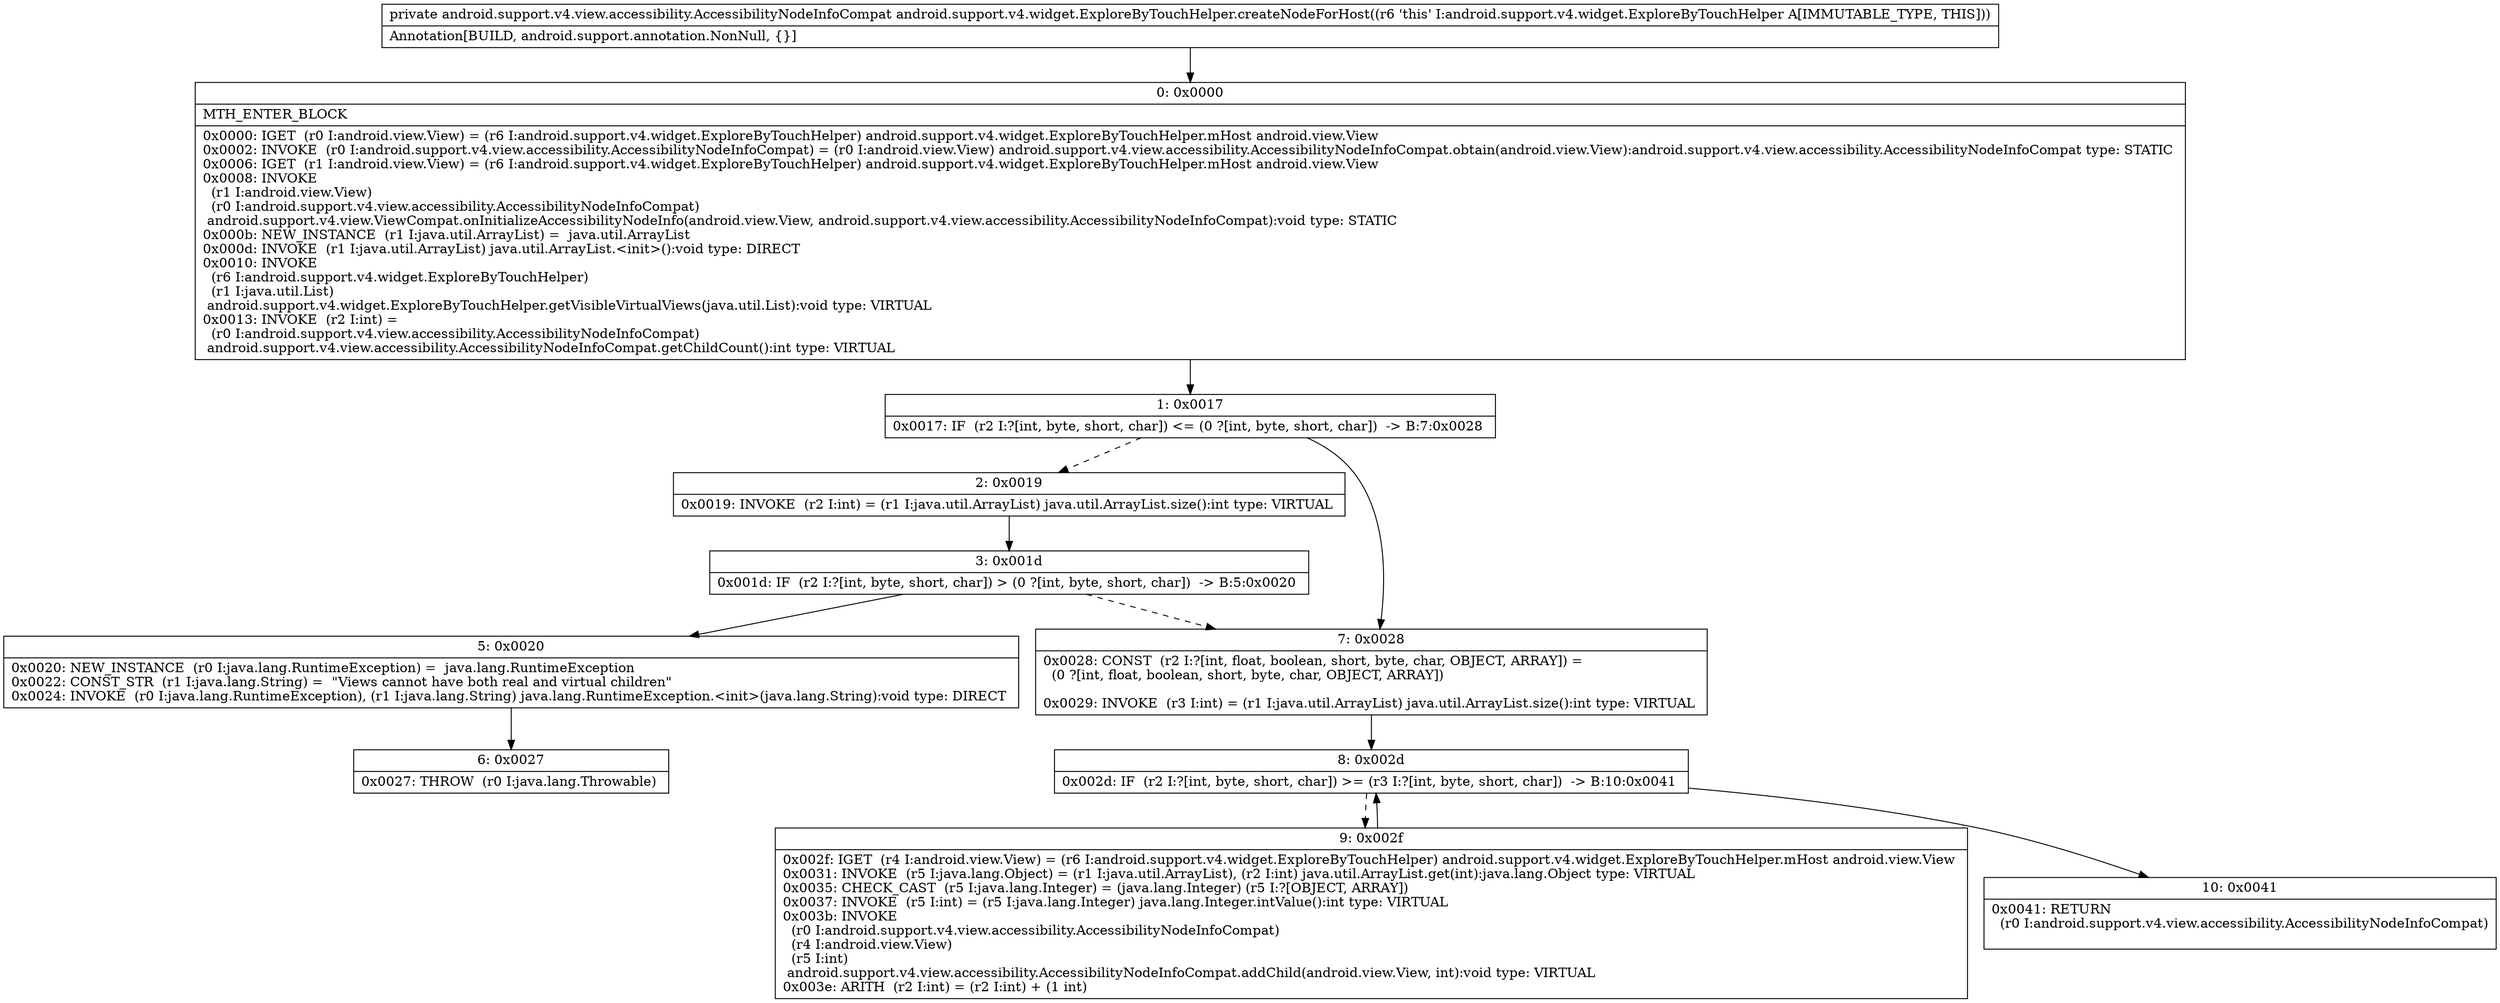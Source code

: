 digraph "CFG forandroid.support.v4.widget.ExploreByTouchHelper.createNodeForHost()Landroid\/support\/v4\/view\/accessibility\/AccessibilityNodeInfoCompat;" {
Node_0 [shape=record,label="{0\:\ 0x0000|MTH_ENTER_BLOCK\l|0x0000: IGET  (r0 I:android.view.View) = (r6 I:android.support.v4.widget.ExploreByTouchHelper) android.support.v4.widget.ExploreByTouchHelper.mHost android.view.View \l0x0002: INVOKE  (r0 I:android.support.v4.view.accessibility.AccessibilityNodeInfoCompat) = (r0 I:android.view.View) android.support.v4.view.accessibility.AccessibilityNodeInfoCompat.obtain(android.view.View):android.support.v4.view.accessibility.AccessibilityNodeInfoCompat type: STATIC \l0x0006: IGET  (r1 I:android.view.View) = (r6 I:android.support.v4.widget.ExploreByTouchHelper) android.support.v4.widget.ExploreByTouchHelper.mHost android.view.View \l0x0008: INVOKE  \l  (r1 I:android.view.View)\l  (r0 I:android.support.v4.view.accessibility.AccessibilityNodeInfoCompat)\l android.support.v4.view.ViewCompat.onInitializeAccessibilityNodeInfo(android.view.View, android.support.v4.view.accessibility.AccessibilityNodeInfoCompat):void type: STATIC \l0x000b: NEW_INSTANCE  (r1 I:java.util.ArrayList) =  java.util.ArrayList \l0x000d: INVOKE  (r1 I:java.util.ArrayList) java.util.ArrayList.\<init\>():void type: DIRECT \l0x0010: INVOKE  \l  (r6 I:android.support.v4.widget.ExploreByTouchHelper)\l  (r1 I:java.util.List)\l android.support.v4.widget.ExploreByTouchHelper.getVisibleVirtualViews(java.util.List):void type: VIRTUAL \l0x0013: INVOKE  (r2 I:int) = \l  (r0 I:android.support.v4.view.accessibility.AccessibilityNodeInfoCompat)\l android.support.v4.view.accessibility.AccessibilityNodeInfoCompat.getChildCount():int type: VIRTUAL \l}"];
Node_1 [shape=record,label="{1\:\ 0x0017|0x0017: IF  (r2 I:?[int, byte, short, char]) \<= (0 ?[int, byte, short, char])  \-\> B:7:0x0028 \l}"];
Node_2 [shape=record,label="{2\:\ 0x0019|0x0019: INVOKE  (r2 I:int) = (r1 I:java.util.ArrayList) java.util.ArrayList.size():int type: VIRTUAL \l}"];
Node_3 [shape=record,label="{3\:\ 0x001d|0x001d: IF  (r2 I:?[int, byte, short, char]) \> (0 ?[int, byte, short, char])  \-\> B:5:0x0020 \l}"];
Node_5 [shape=record,label="{5\:\ 0x0020|0x0020: NEW_INSTANCE  (r0 I:java.lang.RuntimeException) =  java.lang.RuntimeException \l0x0022: CONST_STR  (r1 I:java.lang.String) =  \"Views cannot have both real and virtual children\" \l0x0024: INVOKE  (r0 I:java.lang.RuntimeException), (r1 I:java.lang.String) java.lang.RuntimeException.\<init\>(java.lang.String):void type: DIRECT \l}"];
Node_6 [shape=record,label="{6\:\ 0x0027|0x0027: THROW  (r0 I:java.lang.Throwable) \l}"];
Node_7 [shape=record,label="{7\:\ 0x0028|0x0028: CONST  (r2 I:?[int, float, boolean, short, byte, char, OBJECT, ARRAY]) = \l  (0 ?[int, float, boolean, short, byte, char, OBJECT, ARRAY])\l \l0x0029: INVOKE  (r3 I:int) = (r1 I:java.util.ArrayList) java.util.ArrayList.size():int type: VIRTUAL \l}"];
Node_8 [shape=record,label="{8\:\ 0x002d|0x002d: IF  (r2 I:?[int, byte, short, char]) \>= (r3 I:?[int, byte, short, char])  \-\> B:10:0x0041 \l}"];
Node_9 [shape=record,label="{9\:\ 0x002f|0x002f: IGET  (r4 I:android.view.View) = (r6 I:android.support.v4.widget.ExploreByTouchHelper) android.support.v4.widget.ExploreByTouchHelper.mHost android.view.View \l0x0031: INVOKE  (r5 I:java.lang.Object) = (r1 I:java.util.ArrayList), (r2 I:int) java.util.ArrayList.get(int):java.lang.Object type: VIRTUAL \l0x0035: CHECK_CAST  (r5 I:java.lang.Integer) = (java.lang.Integer) (r5 I:?[OBJECT, ARRAY]) \l0x0037: INVOKE  (r5 I:int) = (r5 I:java.lang.Integer) java.lang.Integer.intValue():int type: VIRTUAL \l0x003b: INVOKE  \l  (r0 I:android.support.v4.view.accessibility.AccessibilityNodeInfoCompat)\l  (r4 I:android.view.View)\l  (r5 I:int)\l android.support.v4.view.accessibility.AccessibilityNodeInfoCompat.addChild(android.view.View, int):void type: VIRTUAL \l0x003e: ARITH  (r2 I:int) = (r2 I:int) + (1 int) \l}"];
Node_10 [shape=record,label="{10\:\ 0x0041|0x0041: RETURN  \l  (r0 I:android.support.v4.view.accessibility.AccessibilityNodeInfoCompat)\l \l}"];
MethodNode[shape=record,label="{private android.support.v4.view.accessibility.AccessibilityNodeInfoCompat android.support.v4.widget.ExploreByTouchHelper.createNodeForHost((r6 'this' I:android.support.v4.widget.ExploreByTouchHelper A[IMMUTABLE_TYPE, THIS]))  | Annotation[BUILD, android.support.annotation.NonNull, \{\}]\l}"];
MethodNode -> Node_0;
Node_0 -> Node_1;
Node_1 -> Node_2[style=dashed];
Node_1 -> Node_7;
Node_2 -> Node_3;
Node_3 -> Node_5;
Node_3 -> Node_7[style=dashed];
Node_5 -> Node_6;
Node_7 -> Node_8;
Node_8 -> Node_9[style=dashed];
Node_8 -> Node_10;
Node_9 -> Node_8;
}

